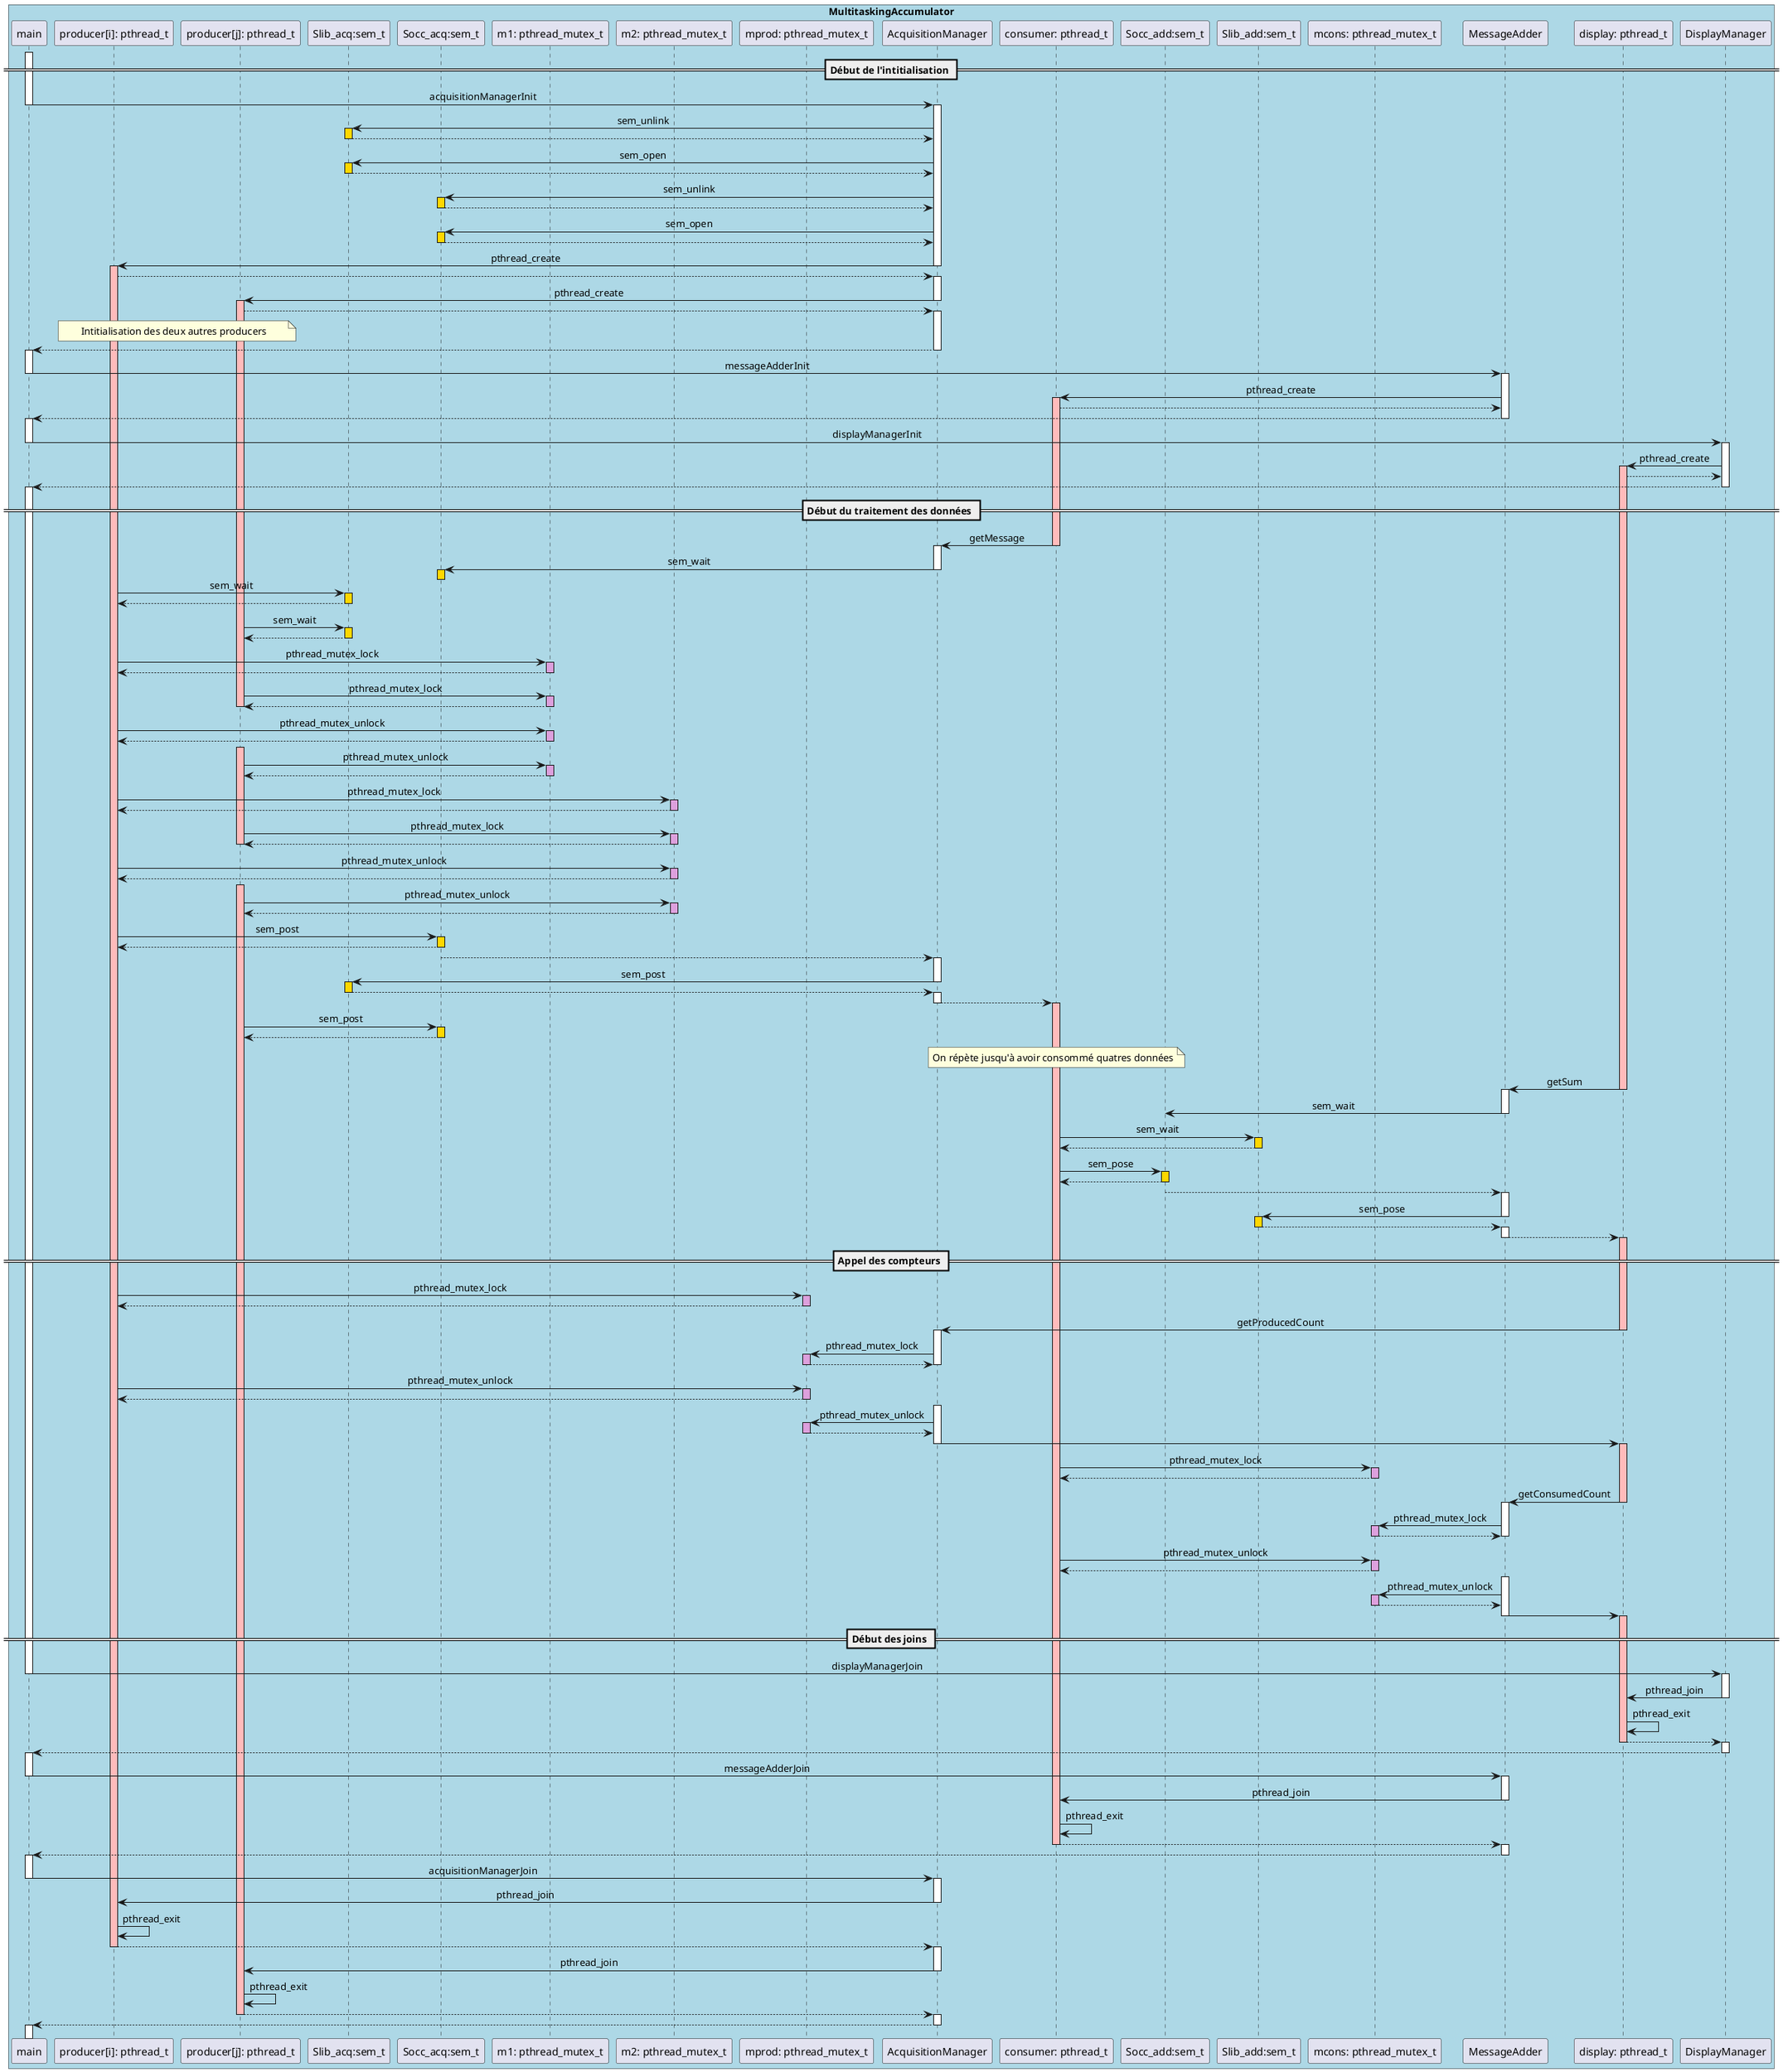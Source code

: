 

@startuml
skinparam sequenceMessageAlign center
!pragma teoz true


box "MultitaskingAccumulator" #lightblue
participant "main" as main
participant "producer[i]: pthread_t" as thread1
participant "producer[j]: pthread_t" as thread2
participant "Slib_acq:sem_t" as slib_acq
participant "Socc_acq:sem_t" as socc_acq
participant "m1: pthread_mutex_t" as mutex1
participant "m2: pthread_mutex_t" as mutex2
participant "mprod: pthread_mutex_t" as mutexprod
participant "AcquisitionManager" as acq
participant "consumer: pthread_t" as threadd
participant "Socc_add:sem_t" as socc_add
participant "Slib_add:sem_t" as slib_add
participant "mcons: pthread_mutex_t" as mutexcons
participant "MessageAdder" as add
participant "display: pthread_t" as thredisp
participant "DisplayManager" as disp
end box 


activate main


== Début de l'intitialisation ==



main -> acq:acquisitionManagerInit
deactivate main
activate acq 

acq -> slib_acq:sem_unlink
activate slib_acq #gold
return
acq -> slib_acq:sem_open
activate slib_acq #gold
return


acq -> socc_acq:sem_unlink
activate socc_acq #gold
return
acq -> socc_acq:sem_open
activate socc_acq #gold
return


acq -> thread1:pthread_create
deactivate acq

activate thread1 #FFBBBB
thread1-->acq
activate acq 



acq -> thread2:pthread_create
deactivate acq 
activate thread2 #FFBBBB
thread2-->acq
activate acq 

note over thread1, thread2
Intitialisation des deux autres producers
end note

acq --> main
deactivate acq
activate main




main -> add:messageAdderInit
deactivate main
activate add 

add -> threadd:pthread_create
activate threadd #FFBBBB
threadd-->add

add --> main
deactivate add
activate main



main -> disp:displayManagerInit
deactivate main
activate disp 

disp -> thredisp:pthread_create
activate thredisp #FFBBBB
thredisp-->disp

disp --> main
deactivate disp
activate main






== Début du traitement des données ==

threadd->acq:getMessage
deactivate threadd
activate acq
acq -> socc_acq:sem_wait
deactivate acq
activate socc_acq #gold
deactivate socc_acq


thread1 -> slib_acq:sem_wait
activate slib_acq #gold
return



thread2 -> slib_acq:sem_wait
activate slib_acq #gold
return

thread1 -> mutex1:pthread_mutex_lock
activate mutex1 #plum
return

thread2 -> mutex1:pthread_mutex_lock
activate mutex1 #plum
return
deactivate thread2

thread1 -> mutex1:pthread_mutex_unlock
activate mutex1 #plum
return
activate thread2 #FFBBBB

thread2 -> mutex1:pthread_mutex_unlock
activate mutex1 #plum
return

thread1 -> mutex2:pthread_mutex_lock
activate mutex2 #plum
return

thread2 -> mutex2:pthread_mutex_lock
activate mutex2 #plum
return
deactivate thread2


thread1 -> mutex2:pthread_mutex_unlock
activate mutex2 #plum
return
activate thread2 #FFBBBB

thread2 -> mutex2:pthread_mutex_unlock
activate mutex2 #plum
return


thread1 -> socc_acq:sem_post
activate socc_acq #gold
return 


socc_acq-->acq
activate acq

acq -> slib_acq:sem_post
deactivate acq
activate slib_acq #gold
return
activate acq

acq-->threadd
deactivate acq
activate threadd #FFBBBB


thread2 -> socc_acq:sem_post
activate socc_acq #gold
return 

note over threadd
On répète jusqu'à avoir consommé quatres données
end note





thredisp->add:getSum
deactivate thredisp
activate add
add -> socc_add:sem_wait
deactivate add
activate slib_add #gold
deactivate slib_add


threadd -> slib_add:sem_wait
activate slib_add#gold
return

threadd -> socc_add:sem_pose
activate socc_add #gold
return


socc_add-->add
activate add

add -> slib_add:sem_pose
deactivate add
activate slib_add#gold
return
activate add

add-->thredisp
deactivate add
activate thredisp #FFBBBB




== Appel des compteurs ==

thread1 -> mutexprod:pthread_mutex_lock
activate mutexprod #plum
return

thredisp -> acq:getProducedCount
activate acq
deactivate thredisp


acq -> mutexprod:pthread_mutex_lock
activate mutexprod #plum
return
deactivate acq

thread1 -> mutexprod:pthread_mutex_unlock
activate mutexprod #plum
return
activate acq

acq -> mutexprod:pthread_mutex_unlock
activate mutexprod #plum
return
acq->thredisp
deactivate acq
activate thredisp #FFBBBB




threadd -> mutexcons:pthread_mutex_lock
activate mutexcons #plum
return

thredisp -> add:getConsumedCount
activate add
deactivate thredisp

add -> mutexcons:pthread_mutex_lock
activate mutexcons #plum
return
deactivate add

threadd -> mutexcons:pthread_mutex_unlock
activate mutexcons #plum
return
activate add

add -> mutexcons:pthread_mutex_unlock
activate mutexcons #plum
return
add->thredisp
deactivate add
activate thredisp #FFBBBB




== Début des joins ==

main -> disp:displayManagerJoin
activate disp 
deactivate main
disp->thredisp:pthread_join
deactivate disp
thredisp -> thredisp :pthread_exit
thredisp --> disp
deactivate thredisp
activate disp
disp --> main
deactivate disp
activate main


main ->add:messageAdderJoin
activate add 
deactivate main
add->threadd:pthread_join
deactivate add
threadd -> threadd :pthread_exit
threadd --> add
deactivate threadd
activate add
add --> main
deactivate add
activate main


main ->acq:acquisitionManagerJoin
activate acq 
deactivate main

acq->thread1:pthread_join
deactivate acq
thread1 -> thread1 :pthread_exit
thread1 --> acq
activate acq 
deactivate thread1

acq->thread2:pthread_join
deactivate acq 
deactivate acq
thread2 -> thread2 :pthread_exit
thread2 --> acq
deactivate thread2

activate acq
acq --> main
deactivate acq
activate main



@enduml